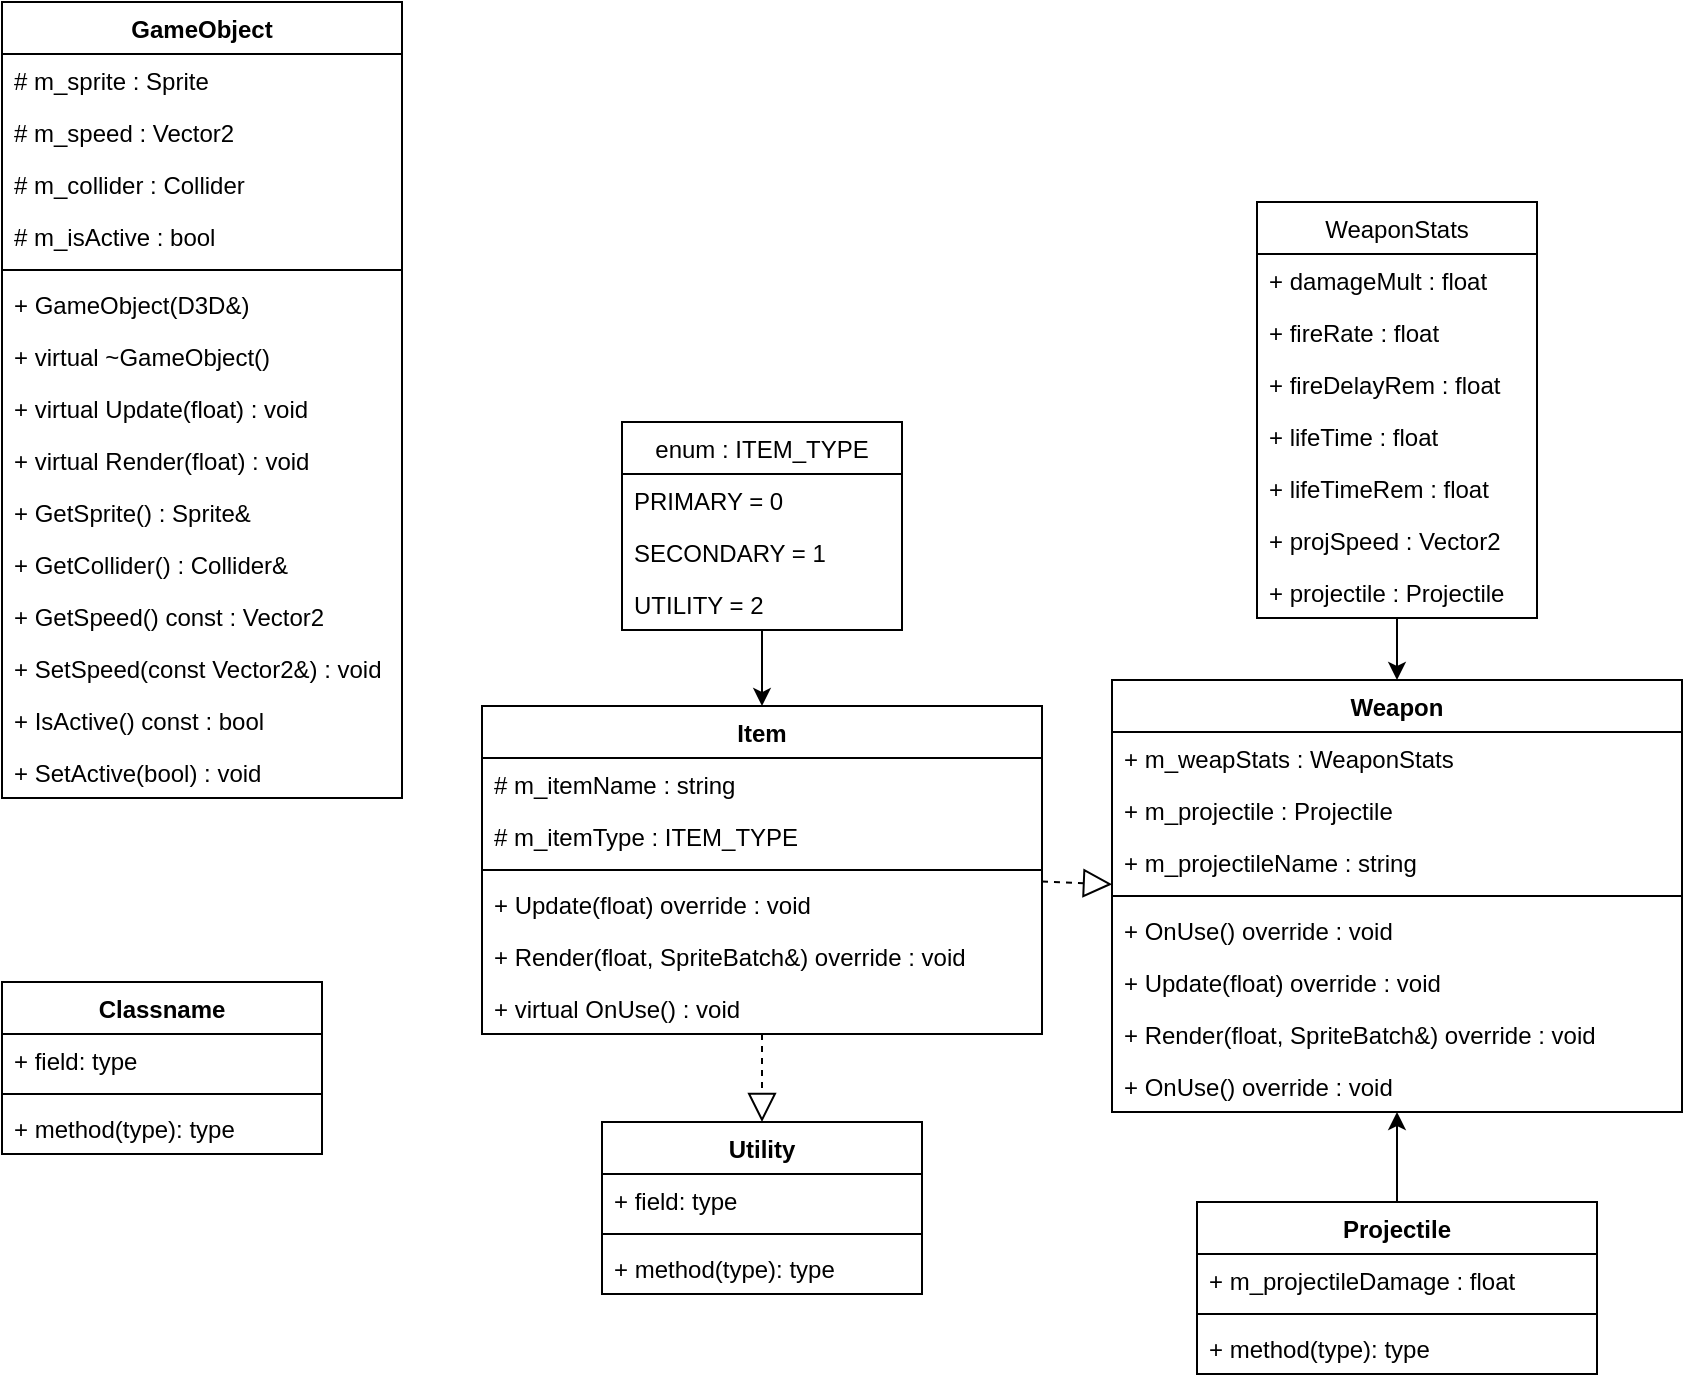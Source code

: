 <mxfile version="12.9.14" type="device"><diagram id="2OYIX0FAwgG3j2J8zrUn" name="Page-1"><mxGraphModel dx="1422" dy="839" grid="1" gridSize="10" guides="1" tooltips="1" connect="1" arrows="1" fold="1" page="1" pageScale="1" pageWidth="827" pageHeight="1169" math="0" shadow="0"><root><mxCell id="0"/><mxCell id="1" parent="0"/><mxCell id="kZT99W-MZlIF7Yx6p6M2-5" value="Classname" style="swimlane;fontStyle=1;align=center;verticalAlign=top;childLayout=stackLayout;horizontal=1;startSize=26;horizontalStack=0;resizeParent=1;resizeParentMax=0;resizeLast=0;collapsible=1;marginBottom=0;" vertex="1" parent="1"><mxGeometry x="40" y="530" width="160" height="86" as="geometry"/></mxCell><mxCell id="kZT99W-MZlIF7Yx6p6M2-6" value="+ field: type" style="text;strokeColor=none;fillColor=none;align=left;verticalAlign=top;spacingLeft=4;spacingRight=4;overflow=hidden;rotatable=0;points=[[0,0.5],[1,0.5]];portConstraint=eastwest;" vertex="1" parent="kZT99W-MZlIF7Yx6p6M2-5"><mxGeometry y="26" width="160" height="26" as="geometry"/></mxCell><mxCell id="kZT99W-MZlIF7Yx6p6M2-7" value="" style="line;strokeWidth=1;fillColor=none;align=left;verticalAlign=middle;spacingTop=-1;spacingLeft=3;spacingRight=3;rotatable=0;labelPosition=right;points=[];portConstraint=eastwest;" vertex="1" parent="kZT99W-MZlIF7Yx6p6M2-5"><mxGeometry y="52" width="160" height="8" as="geometry"/></mxCell><mxCell id="kZT99W-MZlIF7Yx6p6M2-8" value="+ method(type): type" style="text;strokeColor=none;fillColor=none;align=left;verticalAlign=top;spacingLeft=4;spacingRight=4;overflow=hidden;rotatable=0;points=[[0,0.5],[1,0.5]];portConstraint=eastwest;" vertex="1" parent="kZT99W-MZlIF7Yx6p6M2-5"><mxGeometry y="60" width="160" height="26" as="geometry"/></mxCell><mxCell id="kZT99W-MZlIF7Yx6p6M2-58" style="edgeStyle=orthogonalEdgeStyle;rounded=0;orthogonalLoop=1;jettySize=auto;html=1;entryX=0.5;entryY=0;entryDx=0;entryDy=0;" edge="1" parent="1" source="kZT99W-MZlIF7Yx6p6M2-33" target="kZT99W-MZlIF7Yx6p6M2-9"><mxGeometry relative="1" as="geometry"/></mxCell><mxCell id="kZT99W-MZlIF7Yx6p6M2-61" value="" style="endArrow=block;dashed=1;endFill=0;endSize=12;html=1;" edge="1" parent="1" source="kZT99W-MZlIF7Yx6p6M2-9" target="kZT99W-MZlIF7Yx6p6M2-29"><mxGeometry width="160" relative="1" as="geometry"><mxPoint x="490" y="590" as="sourcePoint"/><mxPoint x="650" y="590" as="targetPoint"/></mxGeometry></mxCell><mxCell id="kZT99W-MZlIF7Yx6p6M2-67" style="edgeStyle=orthogonalEdgeStyle;rounded=0;orthogonalLoop=1;jettySize=auto;html=1;entryX=0.5;entryY=0;entryDx=0;entryDy=0;" edge="1" parent="1" source="kZT99W-MZlIF7Yx6p6M2-25" target="kZT99W-MZlIF7Yx6p6M2-29"><mxGeometry relative="1" as="geometry"/></mxCell><mxCell id="kZT99W-MZlIF7Yx6p6M2-78" value="" style="endArrow=block;dashed=1;endFill=0;endSize=12;html=1;" edge="1" parent="1" source="kZT99W-MZlIF7Yx6p6M2-9" target="kZT99W-MZlIF7Yx6p6M2-74"><mxGeometry width="160" relative="1" as="geometry"><mxPoint x="110" y="750" as="sourcePoint"/><mxPoint x="270" y="750" as="targetPoint"/></mxGeometry></mxCell><mxCell id="kZT99W-MZlIF7Yx6p6M2-81" style="edgeStyle=orthogonalEdgeStyle;rounded=0;orthogonalLoop=1;jettySize=auto;html=1;" edge="1" parent="1" source="kZT99W-MZlIF7Yx6p6M2-68" target="kZT99W-MZlIF7Yx6p6M2-29"><mxGeometry relative="1" as="geometry"/></mxCell><mxCell id="kZT99W-MZlIF7Yx6p6M2-29" value="Weapon" style="swimlane;fontStyle=1;align=center;verticalAlign=top;childLayout=stackLayout;horizontal=1;startSize=26;horizontalStack=0;resizeParent=1;resizeParentMax=0;resizeLast=0;collapsible=1;marginBottom=0;" vertex="1" parent="1"><mxGeometry x="595" y="379" width="285" height="216" as="geometry"/></mxCell><mxCell id="kZT99W-MZlIF7Yx6p6M2-30" value="+ m_weapStats : WeaponStats" style="text;strokeColor=none;fillColor=none;align=left;verticalAlign=top;spacingLeft=4;spacingRight=4;overflow=hidden;rotatable=0;points=[[0,0.5],[1,0.5]];portConstraint=eastwest;" vertex="1" parent="kZT99W-MZlIF7Yx6p6M2-29"><mxGeometry y="26" width="285" height="26" as="geometry"/></mxCell><mxCell id="kZT99W-MZlIF7Yx6p6M2-72" value="+ m_projectile : Projectile" style="text;strokeColor=none;fillColor=none;align=left;verticalAlign=top;spacingLeft=4;spacingRight=4;overflow=hidden;rotatable=0;points=[[0,0.5],[1,0.5]];portConstraint=eastwest;" vertex="1" parent="kZT99W-MZlIF7Yx6p6M2-29"><mxGeometry y="52" width="285" height="26" as="geometry"/></mxCell><mxCell id="kZT99W-MZlIF7Yx6p6M2-79" value="+ m_projectileName : string" style="text;strokeColor=none;fillColor=none;align=left;verticalAlign=top;spacingLeft=4;spacingRight=4;overflow=hidden;rotatable=0;points=[[0,0.5],[1,0.5]];portConstraint=eastwest;" vertex="1" parent="kZT99W-MZlIF7Yx6p6M2-29"><mxGeometry y="78" width="285" height="26" as="geometry"/></mxCell><mxCell id="kZT99W-MZlIF7Yx6p6M2-31" value="" style="line;strokeWidth=1;fillColor=none;align=left;verticalAlign=middle;spacingTop=-1;spacingLeft=3;spacingRight=3;rotatable=0;labelPosition=right;points=[];portConstraint=eastwest;" vertex="1" parent="kZT99W-MZlIF7Yx6p6M2-29"><mxGeometry y="104" width="285" height="8" as="geometry"/></mxCell><mxCell id="kZT99W-MZlIF7Yx6p6M2-32" value="+ OnUse() override : void" style="text;strokeColor=none;fillColor=none;align=left;verticalAlign=top;spacingLeft=4;spacingRight=4;overflow=hidden;rotatable=0;points=[[0,0.5],[1,0.5]];portConstraint=eastwest;" vertex="1" parent="kZT99W-MZlIF7Yx6p6M2-29"><mxGeometry y="112" width="285" height="26" as="geometry"/></mxCell><mxCell id="kZT99W-MZlIF7Yx6p6M2-88" value="+ Update(float) override : void" style="text;strokeColor=none;fillColor=none;align=left;verticalAlign=top;spacingLeft=4;spacingRight=4;overflow=hidden;rotatable=0;points=[[0,0.5],[1,0.5]];portConstraint=eastwest;" vertex="1" parent="kZT99W-MZlIF7Yx6p6M2-29"><mxGeometry y="138" width="285" height="26" as="geometry"/></mxCell><mxCell id="kZT99W-MZlIF7Yx6p6M2-89" value="+ Render(float, SpriteBatch&amp;) override : void" style="text;strokeColor=none;fillColor=none;align=left;verticalAlign=top;spacingLeft=4;spacingRight=4;overflow=hidden;rotatable=0;points=[[0,0.5],[1,0.5]];portConstraint=eastwest;" vertex="1" parent="kZT99W-MZlIF7Yx6p6M2-29"><mxGeometry y="164" width="285" height="26" as="geometry"/></mxCell><mxCell id="kZT99W-MZlIF7Yx6p6M2-90" value="+ OnUse() override : void" style="text;strokeColor=none;fillColor=none;align=left;verticalAlign=top;spacingLeft=4;spacingRight=4;overflow=hidden;rotatable=0;points=[[0,0.5],[1,0.5]];portConstraint=eastwest;" vertex="1" parent="kZT99W-MZlIF7Yx6p6M2-29"><mxGeometry y="190" width="285" height="26" as="geometry"/></mxCell><mxCell id="kZT99W-MZlIF7Yx6p6M2-33" value="enum : ITEM_TYPE" style="swimlane;fontStyle=0;childLayout=stackLayout;horizontal=1;startSize=26;fillColor=none;horizontalStack=0;resizeParent=1;resizeParentMax=0;resizeLast=0;collapsible=1;marginBottom=0;" vertex="1" parent="1"><mxGeometry x="350" y="250" width="140" height="104" as="geometry"/></mxCell><mxCell id="kZT99W-MZlIF7Yx6p6M2-34" value="PRIMARY = 0" style="text;strokeColor=none;fillColor=none;align=left;verticalAlign=top;spacingLeft=4;spacingRight=4;overflow=hidden;rotatable=0;points=[[0,0.5],[1,0.5]];portConstraint=eastwest;" vertex="1" parent="kZT99W-MZlIF7Yx6p6M2-33"><mxGeometry y="26" width="140" height="26" as="geometry"/></mxCell><mxCell id="kZT99W-MZlIF7Yx6p6M2-35" value="SECONDARY = 1" style="text;strokeColor=none;fillColor=none;align=left;verticalAlign=top;spacingLeft=4;spacingRight=4;overflow=hidden;rotatable=0;points=[[0,0.5],[1,0.5]];portConstraint=eastwest;" vertex="1" parent="kZT99W-MZlIF7Yx6p6M2-33"><mxGeometry y="52" width="140" height="26" as="geometry"/></mxCell><mxCell id="kZT99W-MZlIF7Yx6p6M2-36" value="UTILITY = 2" style="text;strokeColor=none;fillColor=none;align=left;verticalAlign=top;spacingLeft=4;spacingRight=4;overflow=hidden;rotatable=0;points=[[0,0.5],[1,0.5]];portConstraint=eastwest;" vertex="1" parent="kZT99W-MZlIF7Yx6p6M2-33"><mxGeometry y="78" width="140" height="26" as="geometry"/></mxCell><mxCell id="kZT99W-MZlIF7Yx6p6M2-1" value="GameObject" style="swimlane;fontStyle=1;align=center;verticalAlign=top;childLayout=stackLayout;horizontal=1;startSize=26;horizontalStack=0;resizeParent=1;resizeParentMax=0;resizeLast=0;collapsible=1;marginBottom=0;" vertex="1" parent="1"><mxGeometry x="40" y="40" width="200" height="398" as="geometry"/></mxCell><mxCell id="kZT99W-MZlIF7Yx6p6M2-4" value="# m_sprite : Sprite" style="text;strokeColor=none;fillColor=none;align=left;verticalAlign=top;spacingLeft=4;spacingRight=4;overflow=hidden;rotatable=0;points=[[0,0.5],[1,0.5]];portConstraint=eastwest;" vertex="1" parent="kZT99W-MZlIF7Yx6p6M2-1"><mxGeometry y="26" width="200" height="26" as="geometry"/></mxCell><mxCell id="kZT99W-MZlIF7Yx6p6M2-22" value="# m_speed : Vector2" style="text;strokeColor=none;fillColor=none;align=left;verticalAlign=top;spacingLeft=4;spacingRight=4;overflow=hidden;rotatable=0;points=[[0,0.5],[1,0.5]];portConstraint=eastwest;" vertex="1" parent="kZT99W-MZlIF7Yx6p6M2-1"><mxGeometry y="52" width="200" height="26" as="geometry"/></mxCell><mxCell id="kZT99W-MZlIF7Yx6p6M2-23" value="# m_collider : Collider" style="text;strokeColor=none;fillColor=none;align=left;verticalAlign=top;spacingLeft=4;spacingRight=4;overflow=hidden;rotatable=0;points=[[0,0.5],[1,0.5]];portConstraint=eastwest;" vertex="1" parent="kZT99W-MZlIF7Yx6p6M2-1"><mxGeometry y="78" width="200" height="26" as="geometry"/></mxCell><mxCell id="kZT99W-MZlIF7Yx6p6M2-24" value="# m_isActive : bool" style="text;strokeColor=none;fillColor=none;align=left;verticalAlign=top;spacingLeft=4;spacingRight=4;overflow=hidden;rotatable=0;points=[[0,0.5],[1,0.5]];portConstraint=eastwest;" vertex="1" parent="kZT99W-MZlIF7Yx6p6M2-1"><mxGeometry y="104" width="200" height="26" as="geometry"/></mxCell><mxCell id="kZT99W-MZlIF7Yx6p6M2-3" value="" style="line;strokeWidth=1;fillColor=none;align=left;verticalAlign=middle;spacingTop=-1;spacingLeft=3;spacingRight=3;rotatable=0;labelPosition=right;points=[];portConstraint=eastwest;" vertex="1" parent="kZT99W-MZlIF7Yx6p6M2-1"><mxGeometry y="130" width="200" height="8" as="geometry"/></mxCell><mxCell id="kZT99W-MZlIF7Yx6p6M2-2" value="+ GameObject(D3D&amp;)" style="text;strokeColor=none;fillColor=none;align=left;verticalAlign=top;spacingLeft=4;spacingRight=4;overflow=hidden;rotatable=0;points=[[0,0.5],[1,0.5]];portConstraint=eastwest;" vertex="1" parent="kZT99W-MZlIF7Yx6p6M2-1"><mxGeometry y="138" width="200" height="26" as="geometry"/></mxCell><mxCell id="kZT99W-MZlIF7Yx6p6M2-13" value="+ virtual ~GameObject()" style="text;strokeColor=none;fillColor=none;align=left;verticalAlign=top;spacingLeft=4;spacingRight=4;overflow=hidden;rotatable=0;points=[[0,0.5],[1,0.5]];portConstraint=eastwest;" vertex="1" parent="kZT99W-MZlIF7Yx6p6M2-1"><mxGeometry y="164" width="200" height="26" as="geometry"/></mxCell><mxCell id="kZT99W-MZlIF7Yx6p6M2-14" value="+ virtual Update(float) : void" style="text;strokeColor=none;fillColor=none;align=left;verticalAlign=top;spacingLeft=4;spacingRight=4;overflow=hidden;rotatable=0;points=[[0,0.5],[1,0.5]];portConstraint=eastwest;" vertex="1" parent="kZT99W-MZlIF7Yx6p6M2-1"><mxGeometry y="190" width="200" height="26" as="geometry"/></mxCell><mxCell id="kZT99W-MZlIF7Yx6p6M2-15" value="+ virtual Render(float) : void" style="text;strokeColor=none;fillColor=none;align=left;verticalAlign=top;spacingLeft=4;spacingRight=4;overflow=hidden;rotatable=0;points=[[0,0.5],[1,0.5]];portConstraint=eastwest;" vertex="1" parent="kZT99W-MZlIF7Yx6p6M2-1"><mxGeometry y="216" width="200" height="26" as="geometry"/></mxCell><mxCell id="kZT99W-MZlIF7Yx6p6M2-16" value="+ GetSprite() : Sprite&amp;" style="text;strokeColor=none;fillColor=none;align=left;verticalAlign=top;spacingLeft=4;spacingRight=4;overflow=hidden;rotatable=0;points=[[0,0.5],[1,0.5]];portConstraint=eastwest;" vertex="1" parent="kZT99W-MZlIF7Yx6p6M2-1"><mxGeometry y="242" width="200" height="26" as="geometry"/></mxCell><mxCell id="kZT99W-MZlIF7Yx6p6M2-17" value="+ GetCollider() : Collider&amp;" style="text;strokeColor=none;fillColor=none;align=left;verticalAlign=top;spacingLeft=4;spacingRight=4;overflow=hidden;rotatable=0;points=[[0,0.5],[1,0.5]];portConstraint=eastwest;" vertex="1" parent="kZT99W-MZlIF7Yx6p6M2-1"><mxGeometry y="268" width="200" height="26" as="geometry"/></mxCell><mxCell id="kZT99W-MZlIF7Yx6p6M2-18" value="+ GetSpeed() const : Vector2" style="text;strokeColor=none;fillColor=none;align=left;verticalAlign=top;spacingLeft=4;spacingRight=4;overflow=hidden;rotatable=0;points=[[0,0.5],[1,0.5]];portConstraint=eastwest;" vertex="1" parent="kZT99W-MZlIF7Yx6p6M2-1"><mxGeometry y="294" width="200" height="26" as="geometry"/></mxCell><mxCell id="kZT99W-MZlIF7Yx6p6M2-19" value="+ SetSpeed(const Vector2&amp;) : void" style="text;strokeColor=none;fillColor=none;align=left;verticalAlign=top;spacingLeft=4;spacingRight=4;overflow=hidden;rotatable=0;points=[[0,0.5],[1,0.5]];portConstraint=eastwest;" vertex="1" parent="kZT99W-MZlIF7Yx6p6M2-1"><mxGeometry y="320" width="200" height="26" as="geometry"/></mxCell><mxCell id="kZT99W-MZlIF7Yx6p6M2-20" value="+ IsActive() const : bool" style="text;strokeColor=none;fillColor=none;align=left;verticalAlign=top;spacingLeft=4;spacingRight=4;overflow=hidden;rotatable=0;points=[[0,0.5],[1,0.5]];portConstraint=eastwest;" vertex="1" parent="kZT99W-MZlIF7Yx6p6M2-1"><mxGeometry y="346" width="200" height="26" as="geometry"/></mxCell><mxCell id="kZT99W-MZlIF7Yx6p6M2-21" value="+ SetActive(bool) : void" style="text;strokeColor=none;fillColor=none;align=left;verticalAlign=top;spacingLeft=4;spacingRight=4;overflow=hidden;rotatable=0;points=[[0,0.5],[1,0.5]];portConstraint=eastwest;" vertex="1" parent="kZT99W-MZlIF7Yx6p6M2-1"><mxGeometry y="372" width="200" height="26" as="geometry"/></mxCell><mxCell id="kZT99W-MZlIF7Yx6p6M2-9" value="Item" style="swimlane;fontStyle=1;align=center;verticalAlign=top;childLayout=stackLayout;horizontal=1;startSize=26;horizontalStack=0;resizeParent=1;resizeParentMax=0;resizeLast=0;collapsible=1;marginBottom=0;" vertex="1" parent="1"><mxGeometry x="280" y="392" width="280" height="164" as="geometry"/></mxCell><mxCell id="kZT99W-MZlIF7Yx6p6M2-10" value="# m_itemName : string" style="text;strokeColor=none;fillColor=none;align=left;verticalAlign=top;spacingLeft=4;spacingRight=4;overflow=hidden;rotatable=0;points=[[0,0.5],[1,0.5]];portConstraint=eastwest;" vertex="1" parent="kZT99W-MZlIF7Yx6p6M2-9"><mxGeometry y="26" width="280" height="26" as="geometry"/></mxCell><mxCell id="kZT99W-MZlIF7Yx6p6M2-46" value="# m_itemType : ITEM_TYPE" style="text;strokeColor=none;fillColor=none;align=left;verticalAlign=top;spacingLeft=4;spacingRight=4;overflow=hidden;rotatable=0;points=[[0,0.5],[1,0.5]];portConstraint=eastwest;" vertex="1" parent="kZT99W-MZlIF7Yx6p6M2-9"><mxGeometry y="52" width="280" height="26" as="geometry"/></mxCell><mxCell id="kZT99W-MZlIF7Yx6p6M2-11" value="" style="line;strokeWidth=1;fillColor=none;align=left;verticalAlign=middle;spacingTop=-1;spacingLeft=3;spacingRight=3;rotatable=0;labelPosition=right;points=[];portConstraint=eastwest;" vertex="1" parent="kZT99W-MZlIF7Yx6p6M2-9"><mxGeometry y="78" width="280" height="8" as="geometry"/></mxCell><mxCell id="kZT99W-MZlIF7Yx6p6M2-12" value="+ Update(float) override : void" style="text;strokeColor=none;fillColor=none;align=left;verticalAlign=top;spacingLeft=4;spacingRight=4;overflow=hidden;rotatable=0;points=[[0,0.5],[1,0.5]];portConstraint=eastwest;" vertex="1" parent="kZT99W-MZlIF7Yx6p6M2-9"><mxGeometry y="86" width="280" height="26" as="geometry"/></mxCell><mxCell id="kZT99W-MZlIF7Yx6p6M2-84" value="+ Render(float, SpriteBatch&amp;) override : void" style="text;strokeColor=none;fillColor=none;align=left;verticalAlign=top;spacingLeft=4;spacingRight=4;overflow=hidden;rotatable=0;points=[[0,0.5],[1,0.5]];portConstraint=eastwest;" vertex="1" parent="kZT99W-MZlIF7Yx6p6M2-9"><mxGeometry y="112" width="280" height="26" as="geometry"/></mxCell><mxCell id="kZT99W-MZlIF7Yx6p6M2-85" value="+ virtual OnUse() : void" style="text;strokeColor=none;fillColor=none;align=left;verticalAlign=top;spacingLeft=4;spacingRight=4;overflow=hidden;rotatable=0;points=[[0,0.5],[1,0.5]];portConstraint=eastwest;" vertex="1" parent="kZT99W-MZlIF7Yx6p6M2-9"><mxGeometry y="138" width="280" height="26" as="geometry"/></mxCell><mxCell id="kZT99W-MZlIF7Yx6p6M2-74" value="Utility" style="swimlane;fontStyle=1;align=center;verticalAlign=top;childLayout=stackLayout;horizontal=1;startSize=26;horizontalStack=0;resizeParent=1;resizeParentMax=0;resizeLast=0;collapsible=1;marginBottom=0;" vertex="1" parent="1"><mxGeometry x="340" y="600" width="160" height="86" as="geometry"/></mxCell><mxCell id="kZT99W-MZlIF7Yx6p6M2-75" value="+ field: type" style="text;strokeColor=none;fillColor=none;align=left;verticalAlign=top;spacingLeft=4;spacingRight=4;overflow=hidden;rotatable=0;points=[[0,0.5],[1,0.5]];portConstraint=eastwest;" vertex="1" parent="kZT99W-MZlIF7Yx6p6M2-74"><mxGeometry y="26" width="160" height="26" as="geometry"/></mxCell><mxCell id="kZT99W-MZlIF7Yx6p6M2-76" value="" style="line;strokeWidth=1;fillColor=none;align=left;verticalAlign=middle;spacingTop=-1;spacingLeft=3;spacingRight=3;rotatable=0;labelPosition=right;points=[];portConstraint=eastwest;" vertex="1" parent="kZT99W-MZlIF7Yx6p6M2-74"><mxGeometry y="52" width="160" height="8" as="geometry"/></mxCell><mxCell id="kZT99W-MZlIF7Yx6p6M2-77" value="+ method(type): type" style="text;strokeColor=none;fillColor=none;align=left;verticalAlign=top;spacingLeft=4;spacingRight=4;overflow=hidden;rotatable=0;points=[[0,0.5],[1,0.5]];portConstraint=eastwest;" vertex="1" parent="kZT99W-MZlIF7Yx6p6M2-74"><mxGeometry y="60" width="160" height="26" as="geometry"/></mxCell><mxCell id="kZT99W-MZlIF7Yx6p6M2-25" value="WeaponStats" style="swimlane;fontStyle=0;childLayout=stackLayout;horizontal=1;startSize=26;fillColor=none;horizontalStack=0;resizeParent=1;resizeParentMax=0;resizeLast=0;collapsible=1;marginBottom=0;" vertex="1" parent="1"><mxGeometry x="667.5" y="140" width="140" height="208" as="geometry"/></mxCell><mxCell id="kZT99W-MZlIF7Yx6p6M2-26" value="+ damageMult : float" style="text;strokeColor=none;fillColor=none;align=left;verticalAlign=top;spacingLeft=4;spacingRight=4;overflow=hidden;rotatable=0;points=[[0,0.5],[1,0.5]];portConstraint=eastwest;" vertex="1" parent="kZT99W-MZlIF7Yx6p6M2-25"><mxGeometry y="26" width="140" height="26" as="geometry"/></mxCell><mxCell id="kZT99W-MZlIF7Yx6p6M2-27" value="+ fireRate : float" style="text;strokeColor=none;fillColor=none;align=left;verticalAlign=top;spacingLeft=4;spacingRight=4;overflow=hidden;rotatable=0;points=[[0,0.5],[1,0.5]];portConstraint=eastwest;" vertex="1" parent="kZT99W-MZlIF7Yx6p6M2-25"><mxGeometry y="52" width="140" height="26" as="geometry"/></mxCell><mxCell id="kZT99W-MZlIF7Yx6p6M2-28" value="+ fireDelayRem : float" style="text;strokeColor=none;fillColor=none;align=left;verticalAlign=top;spacingLeft=4;spacingRight=4;overflow=hidden;rotatable=0;points=[[0,0.5],[1,0.5]];portConstraint=eastwest;" vertex="1" parent="kZT99W-MZlIF7Yx6p6M2-25"><mxGeometry y="78" width="140" height="26" as="geometry"/></mxCell><mxCell id="kZT99W-MZlIF7Yx6p6M2-37" value="+ lifeTime : float" style="text;strokeColor=none;fillColor=none;align=left;verticalAlign=top;spacingLeft=4;spacingRight=4;overflow=hidden;rotatable=0;points=[[0,0.5],[1,0.5]];portConstraint=eastwest;" vertex="1" parent="kZT99W-MZlIF7Yx6p6M2-25"><mxGeometry y="104" width="140" height="26" as="geometry"/></mxCell><mxCell id="kZT99W-MZlIF7Yx6p6M2-38" value="+ lifeTimeRem : float" style="text;strokeColor=none;fillColor=none;align=left;verticalAlign=top;spacingLeft=4;spacingRight=4;overflow=hidden;rotatable=0;points=[[0,0.5],[1,0.5]];portConstraint=eastwest;" vertex="1" parent="kZT99W-MZlIF7Yx6p6M2-25"><mxGeometry y="130" width="140" height="26" as="geometry"/></mxCell><mxCell id="kZT99W-MZlIF7Yx6p6M2-39" value="+ projSpeed : Vector2" style="text;strokeColor=none;fillColor=none;align=left;verticalAlign=top;spacingLeft=4;spacingRight=4;overflow=hidden;rotatable=0;points=[[0,0.5],[1,0.5]];portConstraint=eastwest;" vertex="1" parent="kZT99W-MZlIF7Yx6p6M2-25"><mxGeometry y="156" width="140" height="26" as="geometry"/></mxCell><mxCell id="kZT99W-MZlIF7Yx6p6M2-73" value="+ projectile : Projectile" style="text;strokeColor=none;fillColor=none;align=left;verticalAlign=top;spacingLeft=4;spacingRight=4;overflow=hidden;rotatable=0;points=[[0,0.5],[1,0.5]];portConstraint=eastwest;" vertex="1" parent="kZT99W-MZlIF7Yx6p6M2-25"><mxGeometry y="182" width="140" height="26" as="geometry"/></mxCell><mxCell id="kZT99W-MZlIF7Yx6p6M2-68" value="Projectile" style="swimlane;fontStyle=1;align=center;verticalAlign=top;childLayout=stackLayout;horizontal=1;startSize=26;horizontalStack=0;resizeParent=1;resizeParentMax=0;resizeLast=0;collapsible=1;marginBottom=0;" vertex="1" parent="1"><mxGeometry x="637.5" y="640" width="200" height="86" as="geometry"/></mxCell><mxCell id="kZT99W-MZlIF7Yx6p6M2-80" value="+ m_projectileDamage : float" style="text;strokeColor=none;fillColor=none;align=left;verticalAlign=top;spacingLeft=4;spacingRight=4;overflow=hidden;rotatable=0;points=[[0,0.5],[1,0.5]];portConstraint=eastwest;" vertex="1" parent="kZT99W-MZlIF7Yx6p6M2-68"><mxGeometry y="26" width="200" height="26" as="geometry"/></mxCell><mxCell id="kZT99W-MZlIF7Yx6p6M2-70" value="" style="line;strokeWidth=1;fillColor=none;align=left;verticalAlign=middle;spacingTop=-1;spacingLeft=3;spacingRight=3;rotatable=0;labelPosition=right;points=[];portConstraint=eastwest;" vertex="1" parent="kZT99W-MZlIF7Yx6p6M2-68"><mxGeometry y="52" width="200" height="8" as="geometry"/></mxCell><mxCell id="kZT99W-MZlIF7Yx6p6M2-71" value="+ method(type): type" style="text;strokeColor=none;fillColor=none;align=left;verticalAlign=top;spacingLeft=4;spacingRight=4;overflow=hidden;rotatable=0;points=[[0,0.5],[1,0.5]];portConstraint=eastwest;" vertex="1" parent="kZT99W-MZlIF7Yx6p6M2-68"><mxGeometry y="60" width="200" height="26" as="geometry"/></mxCell></root></mxGraphModel></diagram></mxfile>
